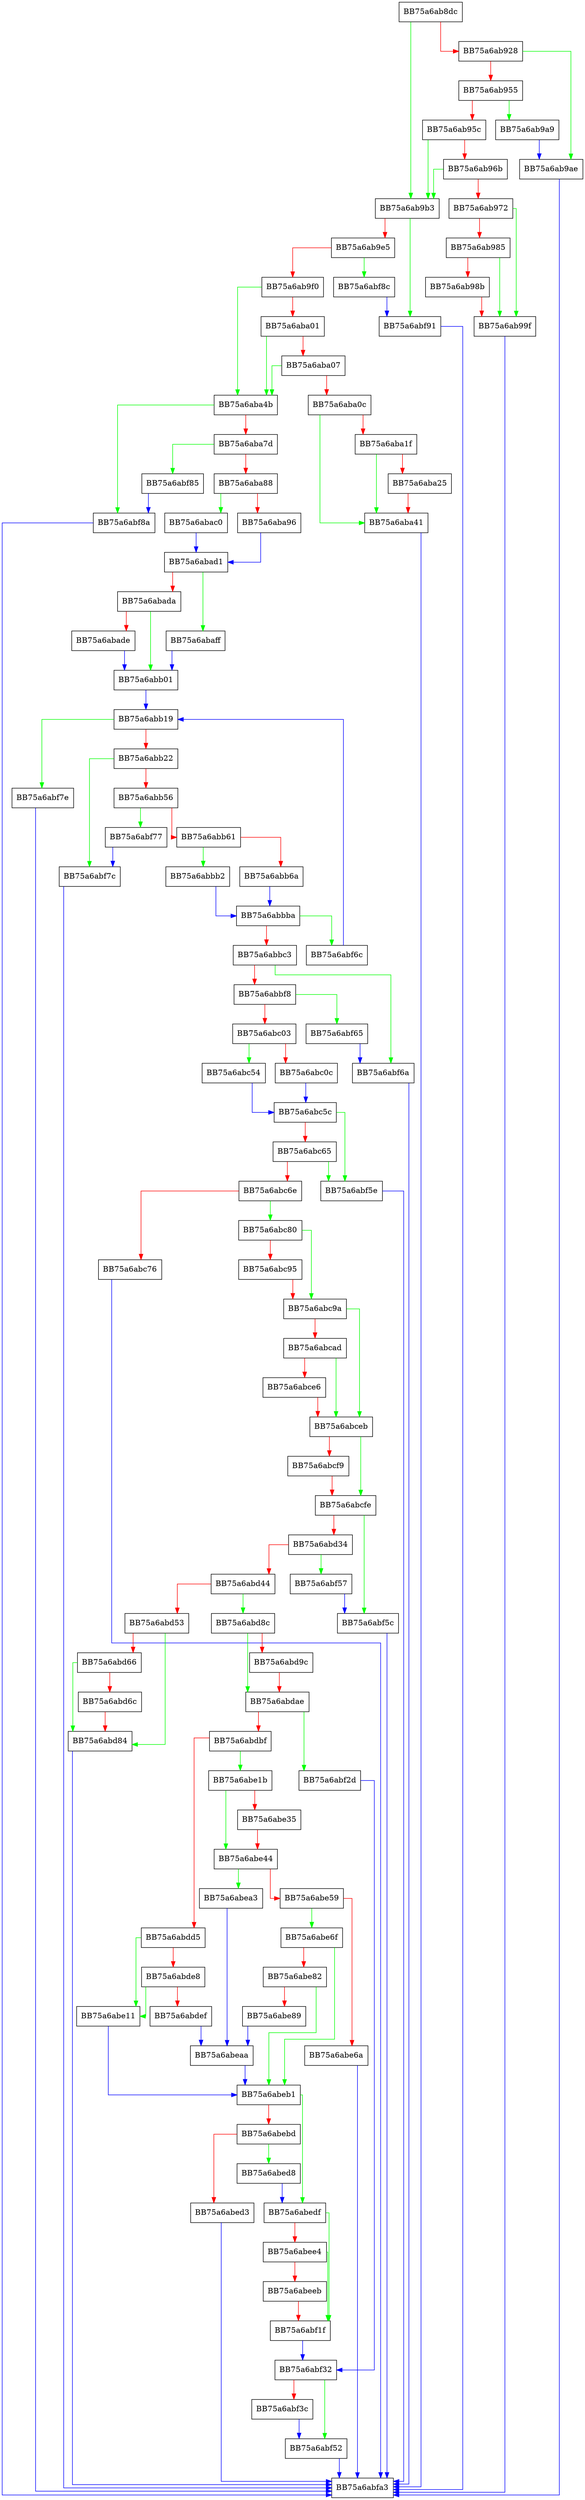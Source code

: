 digraph ValidateArchitecture {
  node [shape="box"];
  graph [splines=ortho];
  BB75a6ab8dc -> BB75a6ab9b3 [color="green"];
  BB75a6ab8dc -> BB75a6ab928 [color="red"];
  BB75a6ab928 -> BB75a6ab9ae [color="green"];
  BB75a6ab928 -> BB75a6ab955 [color="red"];
  BB75a6ab955 -> BB75a6ab9a9 [color="green"];
  BB75a6ab955 -> BB75a6ab95c [color="red"];
  BB75a6ab95c -> BB75a6ab9b3 [color="green"];
  BB75a6ab95c -> BB75a6ab96b [color="red"];
  BB75a6ab96b -> BB75a6ab9b3 [color="green"];
  BB75a6ab96b -> BB75a6ab972 [color="red"];
  BB75a6ab972 -> BB75a6ab99f [color="green"];
  BB75a6ab972 -> BB75a6ab985 [color="red"];
  BB75a6ab985 -> BB75a6ab99f [color="green"];
  BB75a6ab985 -> BB75a6ab98b [color="red"];
  BB75a6ab98b -> BB75a6ab99f [color="red"];
  BB75a6ab99f -> BB75a6abfa3 [color="blue"];
  BB75a6ab9a9 -> BB75a6ab9ae [color="blue"];
  BB75a6ab9ae -> BB75a6abfa3 [color="blue"];
  BB75a6ab9b3 -> BB75a6abf91 [color="green"];
  BB75a6ab9b3 -> BB75a6ab9e5 [color="red"];
  BB75a6ab9e5 -> BB75a6abf8c [color="green"];
  BB75a6ab9e5 -> BB75a6ab9f0 [color="red"];
  BB75a6ab9f0 -> BB75a6aba4b [color="green"];
  BB75a6ab9f0 -> BB75a6aba01 [color="red"];
  BB75a6aba01 -> BB75a6aba4b [color="green"];
  BB75a6aba01 -> BB75a6aba07 [color="red"];
  BB75a6aba07 -> BB75a6aba4b [color="green"];
  BB75a6aba07 -> BB75a6aba0c [color="red"];
  BB75a6aba0c -> BB75a6aba41 [color="green"];
  BB75a6aba0c -> BB75a6aba1f [color="red"];
  BB75a6aba1f -> BB75a6aba41 [color="green"];
  BB75a6aba1f -> BB75a6aba25 [color="red"];
  BB75a6aba25 -> BB75a6aba41 [color="red"];
  BB75a6aba41 -> BB75a6abfa3 [color="blue"];
  BB75a6aba4b -> BB75a6abf8a [color="green"];
  BB75a6aba4b -> BB75a6aba7d [color="red"];
  BB75a6aba7d -> BB75a6abf85 [color="green"];
  BB75a6aba7d -> BB75a6aba88 [color="red"];
  BB75a6aba88 -> BB75a6abac0 [color="green"];
  BB75a6aba88 -> BB75a6aba96 [color="red"];
  BB75a6aba96 -> BB75a6abad1 [color="blue"];
  BB75a6abac0 -> BB75a6abad1 [color="blue"];
  BB75a6abad1 -> BB75a6abaff [color="green"];
  BB75a6abad1 -> BB75a6abada [color="red"];
  BB75a6abada -> BB75a6abb01 [color="green"];
  BB75a6abada -> BB75a6abade [color="red"];
  BB75a6abade -> BB75a6abb01 [color="blue"];
  BB75a6abaff -> BB75a6abb01 [color="blue"];
  BB75a6abb01 -> BB75a6abb19 [color="blue"];
  BB75a6abb19 -> BB75a6abf7e [color="green"];
  BB75a6abb19 -> BB75a6abb22 [color="red"];
  BB75a6abb22 -> BB75a6abf7c [color="green"];
  BB75a6abb22 -> BB75a6abb56 [color="red"];
  BB75a6abb56 -> BB75a6abf77 [color="green"];
  BB75a6abb56 -> BB75a6abb61 [color="red"];
  BB75a6abb61 -> BB75a6abbb2 [color="green"];
  BB75a6abb61 -> BB75a6abb6a [color="red"];
  BB75a6abb6a -> BB75a6abbba [color="blue"];
  BB75a6abbb2 -> BB75a6abbba [color="blue"];
  BB75a6abbba -> BB75a6abf6c [color="green"];
  BB75a6abbba -> BB75a6abbc3 [color="red"];
  BB75a6abbc3 -> BB75a6abf6a [color="green"];
  BB75a6abbc3 -> BB75a6abbf8 [color="red"];
  BB75a6abbf8 -> BB75a6abf65 [color="green"];
  BB75a6abbf8 -> BB75a6abc03 [color="red"];
  BB75a6abc03 -> BB75a6abc54 [color="green"];
  BB75a6abc03 -> BB75a6abc0c [color="red"];
  BB75a6abc0c -> BB75a6abc5c [color="blue"];
  BB75a6abc54 -> BB75a6abc5c [color="blue"];
  BB75a6abc5c -> BB75a6abf5e [color="green"];
  BB75a6abc5c -> BB75a6abc65 [color="red"];
  BB75a6abc65 -> BB75a6abf5e [color="green"];
  BB75a6abc65 -> BB75a6abc6e [color="red"];
  BB75a6abc6e -> BB75a6abc80 [color="green"];
  BB75a6abc6e -> BB75a6abc76 [color="red"];
  BB75a6abc76 -> BB75a6abfa3 [color="blue"];
  BB75a6abc80 -> BB75a6abc9a [color="green"];
  BB75a6abc80 -> BB75a6abc95 [color="red"];
  BB75a6abc95 -> BB75a6abc9a [color="red"];
  BB75a6abc9a -> BB75a6abceb [color="green"];
  BB75a6abc9a -> BB75a6abcad [color="red"];
  BB75a6abcad -> BB75a6abceb [color="green"];
  BB75a6abcad -> BB75a6abce6 [color="red"];
  BB75a6abce6 -> BB75a6abceb [color="red"];
  BB75a6abceb -> BB75a6abcfe [color="green"];
  BB75a6abceb -> BB75a6abcf9 [color="red"];
  BB75a6abcf9 -> BB75a6abcfe [color="red"];
  BB75a6abcfe -> BB75a6abf5c [color="green"];
  BB75a6abcfe -> BB75a6abd34 [color="red"];
  BB75a6abd34 -> BB75a6abf57 [color="green"];
  BB75a6abd34 -> BB75a6abd44 [color="red"];
  BB75a6abd44 -> BB75a6abd8c [color="green"];
  BB75a6abd44 -> BB75a6abd53 [color="red"];
  BB75a6abd53 -> BB75a6abd84 [color="green"];
  BB75a6abd53 -> BB75a6abd66 [color="red"];
  BB75a6abd66 -> BB75a6abd84 [color="green"];
  BB75a6abd66 -> BB75a6abd6c [color="red"];
  BB75a6abd6c -> BB75a6abd84 [color="red"];
  BB75a6abd84 -> BB75a6abfa3 [color="blue"];
  BB75a6abd8c -> BB75a6abdae [color="green"];
  BB75a6abd8c -> BB75a6abd9c [color="red"];
  BB75a6abd9c -> BB75a6abdae [color="red"];
  BB75a6abdae -> BB75a6abf2d [color="green"];
  BB75a6abdae -> BB75a6abdbf [color="red"];
  BB75a6abdbf -> BB75a6abe1b [color="green"];
  BB75a6abdbf -> BB75a6abdd5 [color="red"];
  BB75a6abdd5 -> BB75a6abe11 [color="green"];
  BB75a6abdd5 -> BB75a6abde8 [color="red"];
  BB75a6abde8 -> BB75a6abe11 [color="green"];
  BB75a6abde8 -> BB75a6abdef [color="red"];
  BB75a6abdef -> BB75a6abeaa [color="blue"];
  BB75a6abe11 -> BB75a6abeb1 [color="blue"];
  BB75a6abe1b -> BB75a6abe44 [color="green"];
  BB75a6abe1b -> BB75a6abe35 [color="red"];
  BB75a6abe35 -> BB75a6abe44 [color="red"];
  BB75a6abe44 -> BB75a6abea3 [color="green"];
  BB75a6abe44 -> BB75a6abe59 [color="red"];
  BB75a6abe59 -> BB75a6abe6f [color="green"];
  BB75a6abe59 -> BB75a6abe6a [color="red"];
  BB75a6abe6a -> BB75a6abfa3 [color="blue"];
  BB75a6abe6f -> BB75a6abeb1 [color="green"];
  BB75a6abe6f -> BB75a6abe82 [color="red"];
  BB75a6abe82 -> BB75a6abeb1 [color="green"];
  BB75a6abe82 -> BB75a6abe89 [color="red"];
  BB75a6abe89 -> BB75a6abeaa [color="blue"];
  BB75a6abea3 -> BB75a6abeaa [color="blue"];
  BB75a6abeaa -> BB75a6abeb1 [color="blue"];
  BB75a6abeb1 -> BB75a6abedf [color="green"];
  BB75a6abeb1 -> BB75a6abebd [color="red"];
  BB75a6abebd -> BB75a6abed8 [color="green"];
  BB75a6abebd -> BB75a6abed3 [color="red"];
  BB75a6abed3 -> BB75a6abfa3 [color="blue"];
  BB75a6abed8 -> BB75a6abedf [color="blue"];
  BB75a6abedf -> BB75a6abf1f [color="green"];
  BB75a6abedf -> BB75a6abee4 [color="red"];
  BB75a6abee4 -> BB75a6abf1f [color="green"];
  BB75a6abee4 -> BB75a6abeeb [color="red"];
  BB75a6abeeb -> BB75a6abf1f [color="red"];
  BB75a6abf1f -> BB75a6abf32 [color="blue"];
  BB75a6abf2d -> BB75a6abf32 [color="blue"];
  BB75a6abf32 -> BB75a6abf52 [color="green"];
  BB75a6abf32 -> BB75a6abf3c [color="red"];
  BB75a6abf3c -> BB75a6abf52 [color="blue"];
  BB75a6abf52 -> BB75a6abfa3 [color="blue"];
  BB75a6abf57 -> BB75a6abf5c [color="blue"];
  BB75a6abf5c -> BB75a6abfa3 [color="blue"];
  BB75a6abf5e -> BB75a6abfa3 [color="blue"];
  BB75a6abf65 -> BB75a6abf6a [color="blue"];
  BB75a6abf6a -> BB75a6abfa3 [color="blue"];
  BB75a6abf6c -> BB75a6abb19 [color="blue"];
  BB75a6abf77 -> BB75a6abf7c [color="blue"];
  BB75a6abf7c -> BB75a6abfa3 [color="blue"];
  BB75a6abf7e -> BB75a6abfa3 [color="blue"];
  BB75a6abf85 -> BB75a6abf8a [color="blue"];
  BB75a6abf8a -> BB75a6abfa3 [color="blue"];
  BB75a6abf8c -> BB75a6abf91 [color="blue"];
  BB75a6abf91 -> BB75a6abfa3 [color="blue"];
}